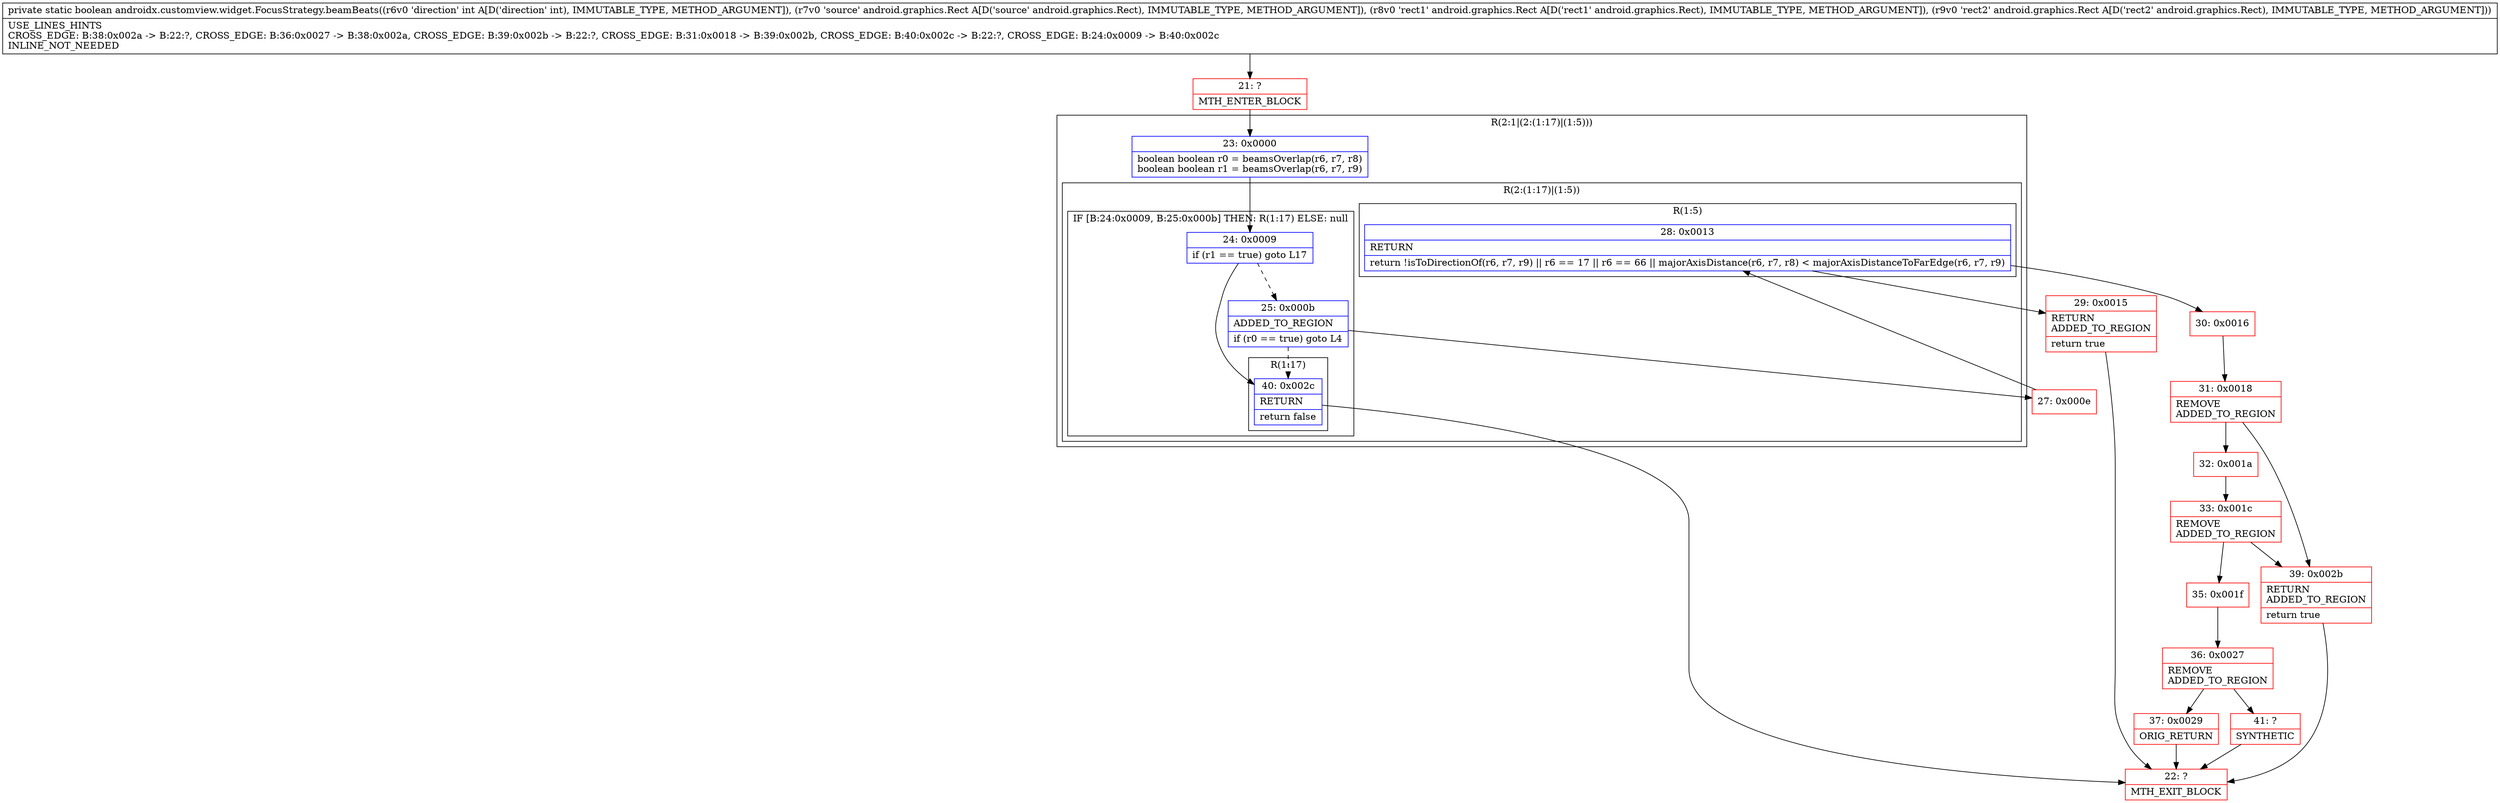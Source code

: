 digraph "CFG forandroidx.customview.widget.FocusStrategy.beamBeats(ILandroid\/graphics\/Rect;Landroid\/graphics\/Rect;Landroid\/graphics\/Rect;)Z" {
subgraph cluster_Region_703360006 {
label = "R(2:1|(2:(1:17)|(1:5)))";
node [shape=record,color=blue];
Node_23 [shape=record,label="{23\:\ 0x0000|boolean boolean r0 = beamsOverlap(r6, r7, r8)\lboolean boolean r1 = beamsOverlap(r6, r7, r9)\l}"];
subgraph cluster_Region_61631408 {
label = "R(2:(1:17)|(1:5))";
node [shape=record,color=blue];
subgraph cluster_IfRegion_1037220946 {
label = "IF [B:24:0x0009, B:25:0x000b] THEN: R(1:17) ELSE: null";
node [shape=record,color=blue];
Node_24 [shape=record,label="{24\:\ 0x0009|if (r1 == true) goto L17\l}"];
Node_25 [shape=record,label="{25\:\ 0x000b|ADDED_TO_REGION\l|if (r0 == true) goto L4\l}"];
subgraph cluster_Region_1811916261 {
label = "R(1:17)";
node [shape=record,color=blue];
Node_40 [shape=record,label="{40\:\ 0x002c|RETURN\l|return false\l}"];
}
}
subgraph cluster_Region_412171960 {
label = "R(1:5)";
node [shape=record,color=blue];
Node_28 [shape=record,label="{28\:\ 0x0013|RETURN\l|return !isToDirectionOf(r6, r7, r9) \|\| r6 == 17 \|\| r6 == 66 \|\| majorAxisDistance(r6, r7, r8) \< majorAxisDistanceToFarEdge(r6, r7, r9)\l}"];
}
}
}
Node_21 [shape=record,color=red,label="{21\:\ ?|MTH_ENTER_BLOCK\l}"];
Node_27 [shape=record,color=red,label="{27\:\ 0x000e}"];
Node_29 [shape=record,color=red,label="{29\:\ 0x0015|RETURN\lADDED_TO_REGION\l|return true\l}"];
Node_22 [shape=record,color=red,label="{22\:\ ?|MTH_EXIT_BLOCK\l}"];
Node_30 [shape=record,color=red,label="{30\:\ 0x0016}"];
Node_31 [shape=record,color=red,label="{31\:\ 0x0018|REMOVE\lADDED_TO_REGION\l}"];
Node_32 [shape=record,color=red,label="{32\:\ 0x001a}"];
Node_33 [shape=record,color=red,label="{33\:\ 0x001c|REMOVE\lADDED_TO_REGION\l}"];
Node_35 [shape=record,color=red,label="{35\:\ 0x001f}"];
Node_36 [shape=record,color=red,label="{36\:\ 0x0027|REMOVE\lADDED_TO_REGION\l}"];
Node_37 [shape=record,color=red,label="{37\:\ 0x0029|ORIG_RETURN\l}"];
Node_41 [shape=record,color=red,label="{41\:\ ?|SYNTHETIC\l}"];
Node_39 [shape=record,color=red,label="{39\:\ 0x002b|RETURN\lADDED_TO_REGION\l|return true\l}"];
MethodNode[shape=record,label="{private static boolean androidx.customview.widget.FocusStrategy.beamBeats((r6v0 'direction' int A[D('direction' int), IMMUTABLE_TYPE, METHOD_ARGUMENT]), (r7v0 'source' android.graphics.Rect A[D('source' android.graphics.Rect), IMMUTABLE_TYPE, METHOD_ARGUMENT]), (r8v0 'rect1' android.graphics.Rect A[D('rect1' android.graphics.Rect), IMMUTABLE_TYPE, METHOD_ARGUMENT]), (r9v0 'rect2' android.graphics.Rect A[D('rect2' android.graphics.Rect), IMMUTABLE_TYPE, METHOD_ARGUMENT]))  | USE_LINES_HINTS\lCROSS_EDGE: B:38:0x002a \-\> B:22:?, CROSS_EDGE: B:36:0x0027 \-\> B:38:0x002a, CROSS_EDGE: B:39:0x002b \-\> B:22:?, CROSS_EDGE: B:31:0x0018 \-\> B:39:0x002b, CROSS_EDGE: B:40:0x002c \-\> B:22:?, CROSS_EDGE: B:24:0x0009 \-\> B:40:0x002c\lINLINE_NOT_NEEDED\l}"];
MethodNode -> Node_21;Node_23 -> Node_24;
Node_24 -> Node_25[style=dashed];
Node_24 -> Node_40;
Node_25 -> Node_27;
Node_25 -> Node_40[style=dashed];
Node_40 -> Node_22;
Node_28 -> Node_29;
Node_28 -> Node_30;
Node_21 -> Node_23;
Node_27 -> Node_28;
Node_29 -> Node_22;
Node_30 -> Node_31;
Node_31 -> Node_32;
Node_31 -> Node_39;
Node_32 -> Node_33;
Node_33 -> Node_35;
Node_33 -> Node_39;
Node_35 -> Node_36;
Node_36 -> Node_37;
Node_36 -> Node_41;
Node_37 -> Node_22;
Node_41 -> Node_22;
Node_39 -> Node_22;
}


